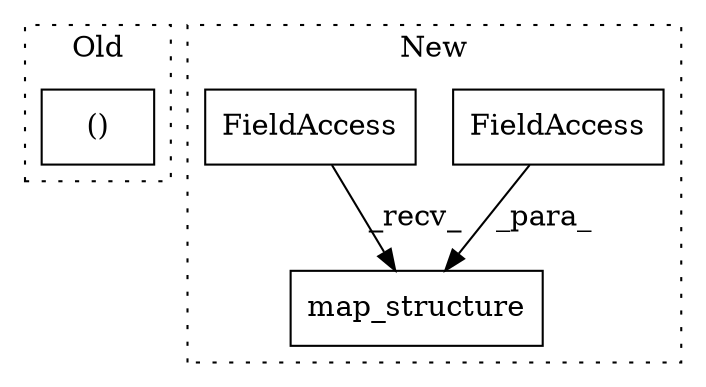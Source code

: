 digraph G {
subgraph cluster0 {
1 [label="()" a="106" s="5582" l="153" shape="box"];
label = "Old";
style="dotted";
}
subgraph cluster1 {
2 [label="map_structure" a="32" s="6033,6092" l="14,1" shape="box"];
3 [label="FieldAccess" a="22" s="6047" l="22" shape="box"];
4 [label="FieldAccess" a="22" s="6017" l="15" shape="box"];
label = "New";
style="dotted";
}
3 -> 2 [label="_para_"];
4 -> 2 [label="_recv_"];
}